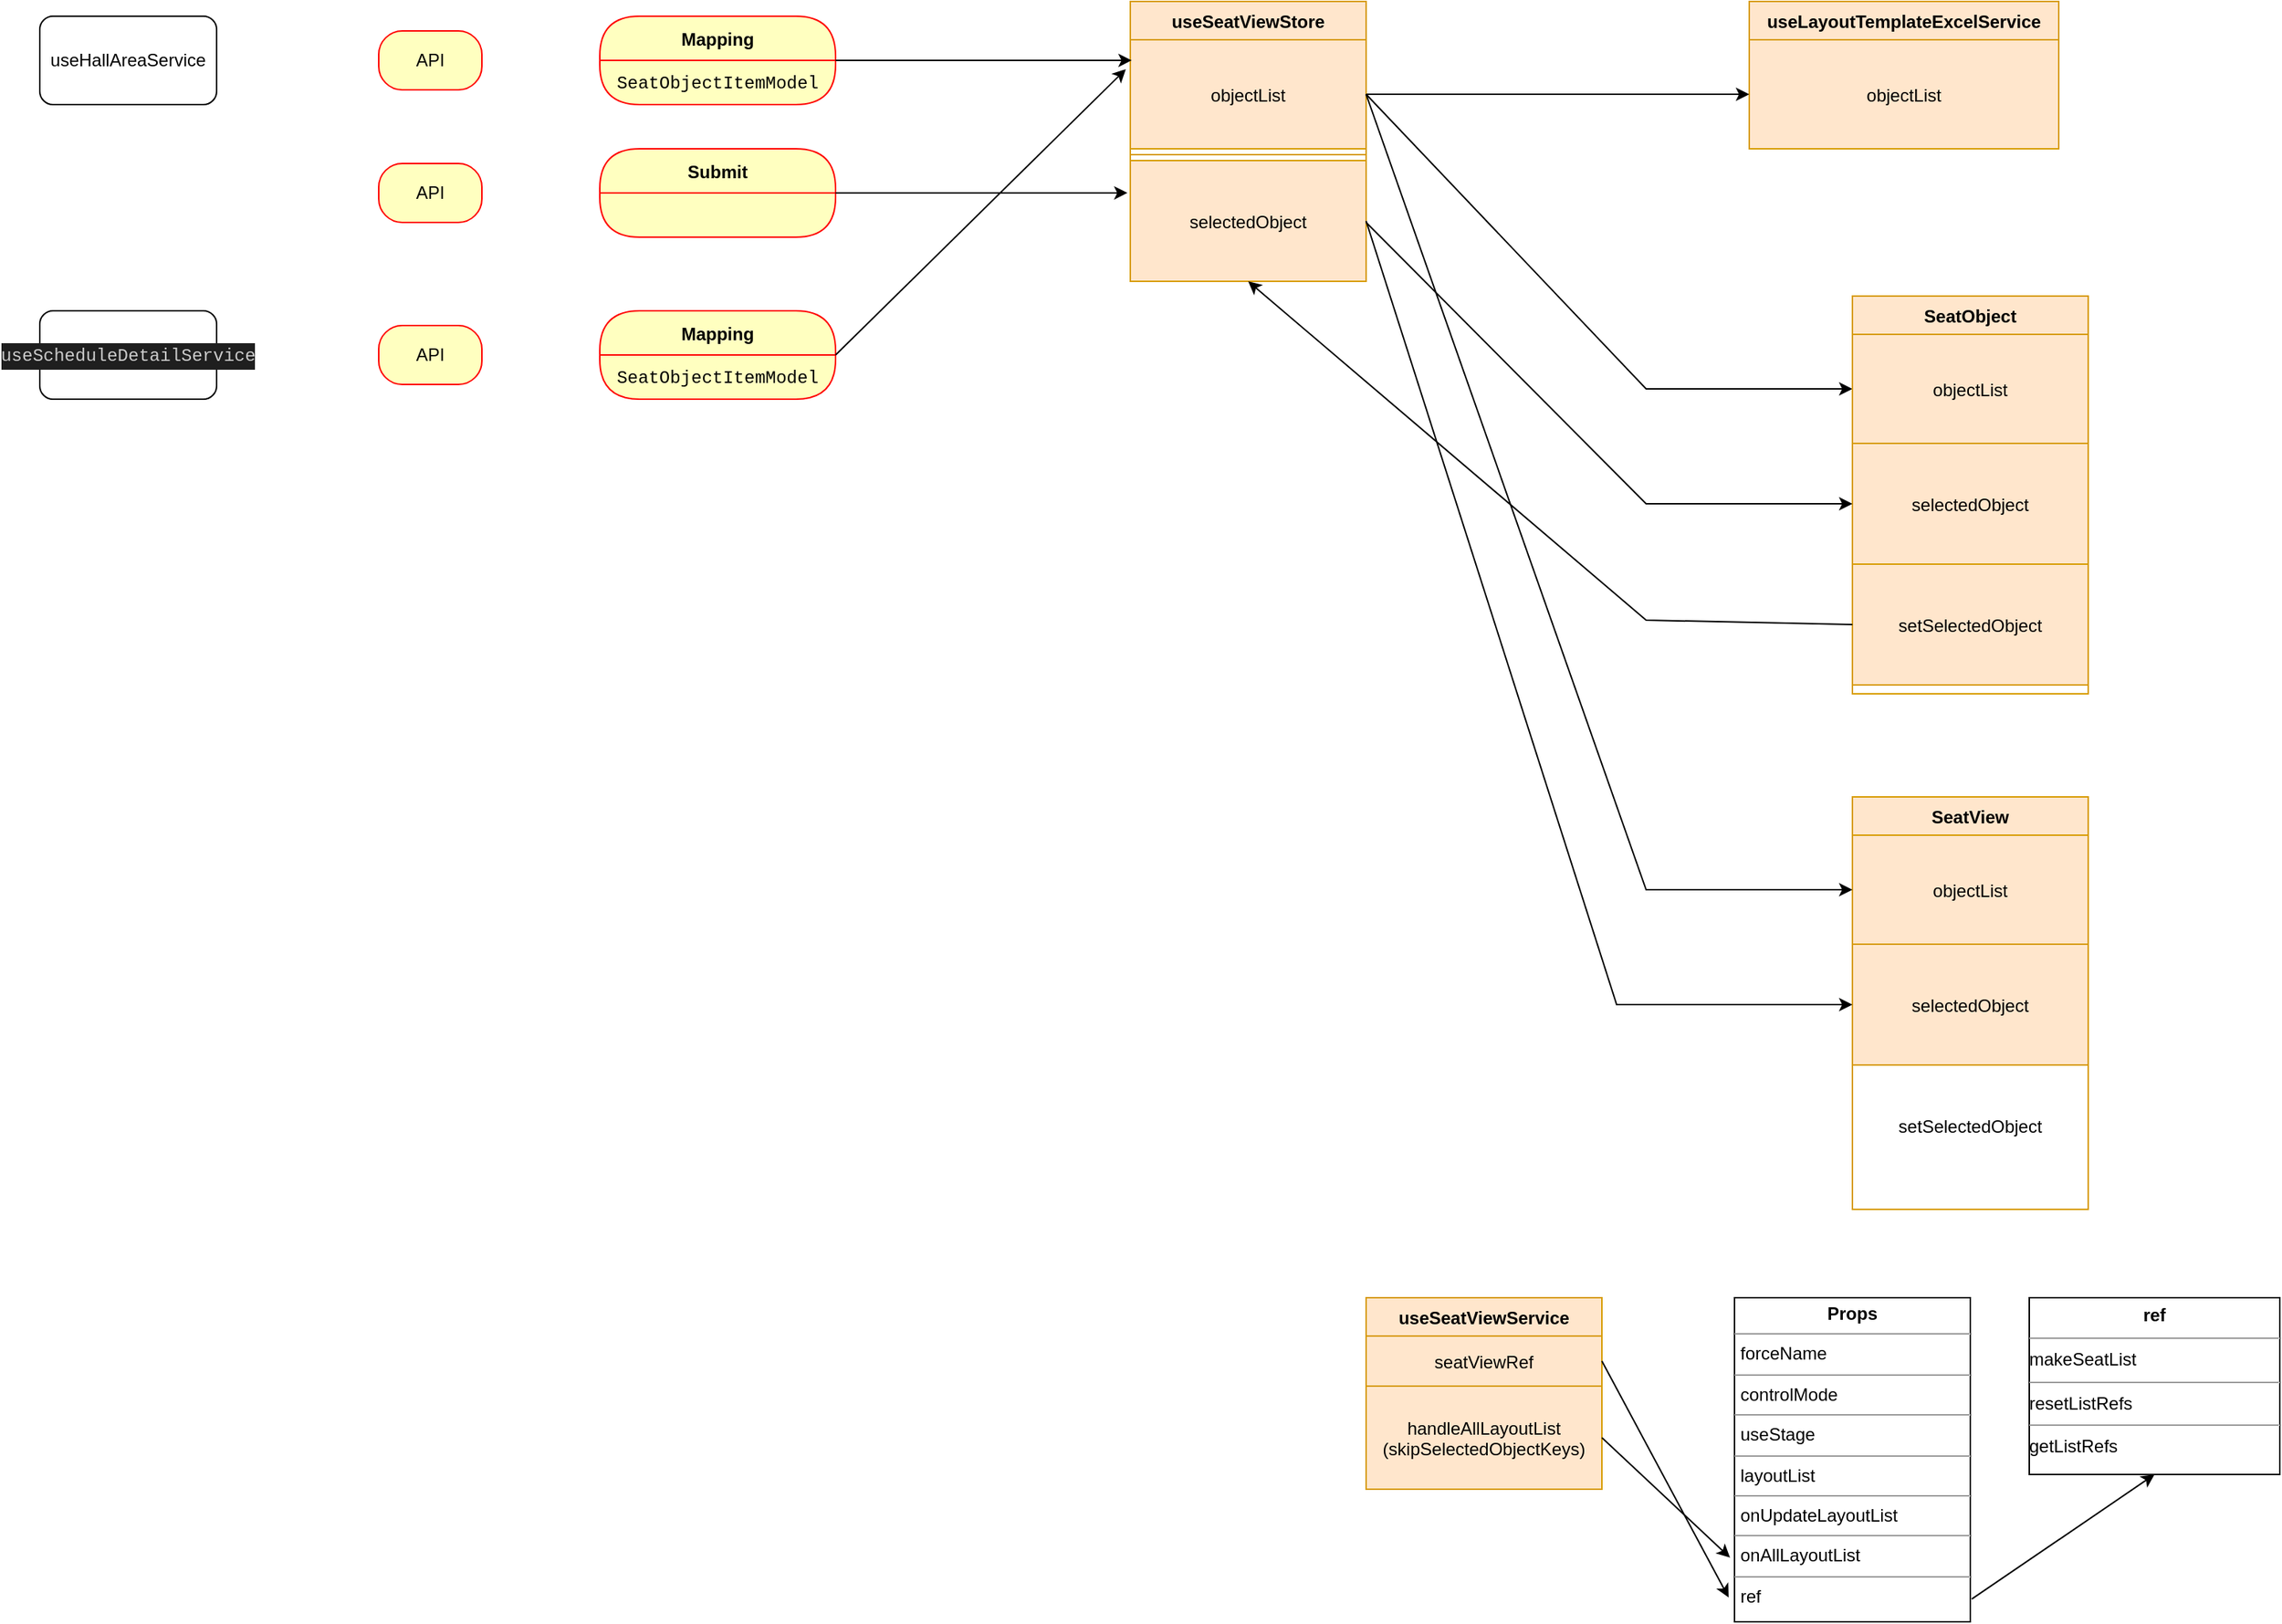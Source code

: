 <mxfile version="22.1.21" type="github">
  <diagram id="C5RBs43oDa-KdzZeNtuy" name="Page-1">
    <mxGraphModel dx="2042" dy="1155" grid="1" gridSize="10" guides="1" tooltips="1" connect="1" arrows="1" fold="1" page="1" pageScale="1" pageWidth="827" pageHeight="1169" math="0" shadow="0">
      <root>
        <mxCell id="WIyWlLk6GJQsqaUBKTNV-0" />
        <mxCell id="WIyWlLk6GJQsqaUBKTNV-1" parent="WIyWlLk6GJQsqaUBKTNV-0" />
        <mxCell id="zkfFHV4jXpPFQw0GAbJ--6" value="useSeatViewStore" style="swimlane;fontStyle=1;align=center;verticalAlign=top;childLayout=stackLayout;horizontal=1;startSize=26;horizontalStack=0;resizeParent=1;resizeLast=0;collapsible=1;marginBottom=0;rounded=0;shadow=0;strokeWidth=1;fillColor=#ffe6cc;strokeColor=#d79b00;" parent="WIyWlLk6GJQsqaUBKTNV-1" vertex="1">
          <mxGeometry x="810" y="60" width="160" height="190" as="geometry">
            <mxRectangle x="130" y="380" width="160" height="26" as="alternateBounds" />
          </mxGeometry>
        </mxCell>
        <mxCell id="zkfFHV4jXpPFQw0GAbJ--8" value="objectList" style="text;align=center;verticalAlign=middle;spacingLeft=4;spacingRight=4;overflow=hidden;rotatable=0;points=[[0,0.5],[1,0.5]];portConstraint=eastwest;rounded=0;shadow=0;html=0;fillColor=#ffe6cc;strokeColor=#d79b00;" parent="zkfFHV4jXpPFQw0GAbJ--6" vertex="1">
          <mxGeometry y="26" width="160" height="74" as="geometry" />
        </mxCell>
        <mxCell id="zkfFHV4jXpPFQw0GAbJ--9" value="" style="line;html=1;strokeWidth=1;align=left;verticalAlign=middle;spacingTop=-1;spacingLeft=3;spacingRight=3;rotatable=0;labelPosition=right;points=[];portConstraint=eastwest;fillColor=#ffe6cc;strokeColor=#d79b00;" parent="zkfFHV4jXpPFQw0GAbJ--6" vertex="1">
          <mxGeometry y="100" width="160" height="8" as="geometry" />
        </mxCell>
        <mxCell id="zkfFHV4jXpPFQw0GAbJ--11" value="selectedObject" style="text;align=center;verticalAlign=middle;spacingLeft=4;spacingRight=4;overflow=hidden;rotatable=0;points=[[0,0.5],[1,0.5]];portConstraint=eastwest;fillColor=#ffe6cc;strokeColor=#d79b00;" parent="zkfFHV4jXpPFQw0GAbJ--6" vertex="1">
          <mxGeometry y="108" width="160" height="82" as="geometry" />
        </mxCell>
        <mxCell id="tZ-ezWlLfvttpb_FpcXC-6" value="useHallAreaService" style="rounded=1;whiteSpace=wrap;html=1;" vertex="1" parent="WIyWlLk6GJQsqaUBKTNV-1">
          <mxGeometry x="70" y="70" width="120" height="60" as="geometry" />
        </mxCell>
        <mxCell id="tZ-ezWlLfvttpb_FpcXC-10" value="API" style="rounded=1;whiteSpace=wrap;html=1;arcSize=40;fontColor=#000000;fillColor=#ffffc0;strokeColor=#ff0000;" vertex="1" parent="WIyWlLk6GJQsqaUBKTNV-1">
          <mxGeometry x="300" y="80" width="70" height="40" as="geometry" />
        </mxCell>
        <mxCell id="tZ-ezWlLfvttpb_FpcXC-14" value="Mapping" style="swimlane;fontStyle=1;align=center;verticalAlign=middle;childLayout=stackLayout;horizontal=1;startSize=30;horizontalStack=0;resizeParent=0;resizeLast=1;container=0;fontColor=#000000;collapsible=0;rounded=1;arcSize=30;strokeColor=#ff0000;fillColor=#ffffc0;swimlaneFillColor=#ffffc0;dropTarget=0;" vertex="1" parent="WIyWlLk6GJQsqaUBKTNV-1">
          <mxGeometry x="450" y="70" width="160" height="60" as="geometry" />
        </mxCell>
        <mxCell id="tZ-ezWlLfvttpb_FpcXC-15" value="&lt;div style=&quot;font-family: Menlo, Monaco, &amp;quot;Courier New&amp;quot;, monospace; line-height: 18px;&quot;&gt;SeatObjectItemModel&lt;/div&gt;" style="text;html=1;strokeColor=none;fillColor=none;align=center;verticalAlign=middle;spacingLeft=4;spacingRight=4;whiteSpace=wrap;overflow=hidden;rotatable=0;fontColor=#000000;" vertex="1" parent="tZ-ezWlLfvttpb_FpcXC-14">
          <mxGeometry y="30" width="160" height="30" as="geometry" />
        </mxCell>
        <mxCell id="tZ-ezWlLfvttpb_FpcXC-17" value="" style="endArrow=classic;html=1;rounded=0;exitX=1;exitY=0;exitDx=0;exitDy=0;entryX=0.006;entryY=0.189;entryDx=0;entryDy=0;entryPerimeter=0;" edge="1" parent="WIyWlLk6GJQsqaUBKTNV-1" source="tZ-ezWlLfvttpb_FpcXC-15" target="zkfFHV4jXpPFQw0GAbJ--8">
          <mxGeometry width="50" height="50" relative="1" as="geometry">
            <mxPoint x="390" y="610" as="sourcePoint" />
            <mxPoint x="440" y="560" as="targetPoint" />
          </mxGeometry>
        </mxCell>
        <mxCell id="tZ-ezWlLfvttpb_FpcXC-19" value="" style="endArrow=classic;html=1;rounded=0;exitX=1;exitY=0.5;exitDx=0;exitDy=0;entryX=0;entryY=0.5;entryDx=0;entryDy=0;" edge="1" parent="WIyWlLk6GJQsqaUBKTNV-1" source="zkfFHV4jXpPFQw0GAbJ--8" target="tZ-ezWlLfvttpb_FpcXC-21">
          <mxGeometry width="50" height="50" relative="1" as="geometry">
            <mxPoint x="620" y="110" as="sourcePoint" />
            <mxPoint x="190" y="380" as="targetPoint" />
            <Array as="points">
              <mxPoint x="1160" y="323" />
            </Array>
          </mxGeometry>
        </mxCell>
        <mxCell id="tZ-ezWlLfvttpb_FpcXC-20" value="SeatObject" style="swimlane;fontStyle=1;align=center;verticalAlign=top;childLayout=stackLayout;horizontal=1;startSize=26;horizontalStack=0;resizeParent=1;resizeLast=0;collapsible=1;marginBottom=0;rounded=0;shadow=0;strokeWidth=1;fillColor=#ffe6cc;strokeColor=#d79b00;" vertex="1" parent="WIyWlLk6GJQsqaUBKTNV-1">
          <mxGeometry x="1300" y="260" width="160" height="270" as="geometry">
            <mxRectangle x="130" y="380" width="160" height="26" as="alternateBounds" />
          </mxGeometry>
        </mxCell>
        <mxCell id="tZ-ezWlLfvttpb_FpcXC-21" value="objectList" style="text;align=center;verticalAlign=middle;spacingLeft=4;spacingRight=4;overflow=hidden;rotatable=0;points=[[0,0.5],[1,0.5]];portConstraint=eastwest;rounded=0;shadow=0;html=0;fillColor=#ffe6cc;strokeColor=#d79b00;" vertex="1" parent="tZ-ezWlLfvttpb_FpcXC-20">
          <mxGeometry y="26" width="160" height="74" as="geometry" />
        </mxCell>
        <mxCell id="tZ-ezWlLfvttpb_FpcXC-23" value="selectedObject" style="text;align=center;verticalAlign=middle;spacingLeft=4;spacingRight=4;overflow=hidden;rotatable=0;points=[[0,0.5],[1,0.5]];portConstraint=eastwest;fillColor=#ffe6cc;strokeColor=#d79b00;" vertex="1" parent="tZ-ezWlLfvttpb_FpcXC-20">
          <mxGeometry y="100" width="160" height="82" as="geometry" />
        </mxCell>
        <mxCell id="tZ-ezWlLfvttpb_FpcXC-27" value="setSelectedObject" style="text;align=center;verticalAlign=middle;spacingLeft=4;spacingRight=4;overflow=hidden;rotatable=0;points=[[0,0.5],[1,0.5]];portConstraint=eastwest;fillColor=#ffe6cc;strokeColor=#d79b00;" vertex="1" parent="tZ-ezWlLfvttpb_FpcXC-20">
          <mxGeometry y="182" width="160" height="82" as="geometry" />
        </mxCell>
        <mxCell id="tZ-ezWlLfvttpb_FpcXC-28" value="" style="endArrow=classic;html=1;rounded=0;exitX=0;exitY=0.5;exitDx=0;exitDy=0;entryX=0.5;entryY=1;entryDx=0;entryDy=0;" edge="1" parent="WIyWlLk6GJQsqaUBKTNV-1" source="tZ-ezWlLfvttpb_FpcXC-27" target="zkfFHV4jXpPFQw0GAbJ--6">
          <mxGeometry width="50" height="50" relative="1" as="geometry">
            <mxPoint x="840" y="600" as="sourcePoint" />
            <mxPoint x="970" y="210" as="targetPoint" />
            <Array as="points">
              <mxPoint x="1160" y="480" />
            </Array>
          </mxGeometry>
        </mxCell>
        <mxCell id="tZ-ezWlLfvttpb_FpcXC-29" value="" style="endArrow=classic;html=1;rounded=0;entryX=0;entryY=0.5;entryDx=0;entryDy=0;" edge="1" parent="WIyWlLk6GJQsqaUBKTNV-1" target="tZ-ezWlLfvttpb_FpcXC-23">
          <mxGeometry width="50" height="50" relative="1" as="geometry">
            <mxPoint x="970" y="210" as="sourcePoint" />
            <mxPoint x="702" y="440" as="targetPoint" />
            <Array as="points">
              <mxPoint x="1160" y="401" />
            </Array>
          </mxGeometry>
        </mxCell>
        <mxCell id="tZ-ezWlLfvttpb_FpcXC-30" value="SeatView" style="swimlane;fontStyle=1;align=center;verticalAlign=top;childLayout=stackLayout;horizontal=1;startSize=26;horizontalStack=0;resizeParent=1;resizeLast=0;collapsible=1;marginBottom=0;rounded=0;shadow=0;strokeWidth=1;fillColor=#ffe6cc;strokeColor=#d79b00;" vertex="1" parent="WIyWlLk6GJQsqaUBKTNV-1">
          <mxGeometry x="1300" y="600" width="160" height="280" as="geometry">
            <mxRectangle x="130" y="380" width="160" height="26" as="alternateBounds" />
          </mxGeometry>
        </mxCell>
        <mxCell id="tZ-ezWlLfvttpb_FpcXC-31" value="objectList" style="text;align=center;verticalAlign=middle;spacingLeft=4;spacingRight=4;overflow=hidden;rotatable=0;points=[[0,0.5],[1,0.5]];portConstraint=eastwest;rounded=0;shadow=0;html=0;fillColor=#ffe6cc;strokeColor=#d79b00;" vertex="1" parent="tZ-ezWlLfvttpb_FpcXC-30">
          <mxGeometry y="26" width="160" height="74" as="geometry" />
        </mxCell>
        <mxCell id="tZ-ezWlLfvttpb_FpcXC-33" value="selectedObject" style="text;align=center;verticalAlign=middle;spacingLeft=4;spacingRight=4;overflow=hidden;rotatable=0;points=[[0,0.5],[1,0.5]];portConstraint=eastwest;fillColor=#ffe6cc;strokeColor=#d79b00;" vertex="1" parent="tZ-ezWlLfvttpb_FpcXC-30">
          <mxGeometry y="100" width="160" height="82" as="geometry" />
        </mxCell>
        <mxCell id="tZ-ezWlLfvttpb_FpcXC-35" value="setSelectedObject" style="text;align=center;verticalAlign=middle;spacingLeft=4;spacingRight=4;overflow=hidden;rotatable=0;points=[[0,0.5],[1,0.5]];portConstraint=eastwest;" vertex="1" parent="tZ-ezWlLfvttpb_FpcXC-30">
          <mxGeometry y="182" width="160" height="82" as="geometry" />
        </mxCell>
        <mxCell id="tZ-ezWlLfvttpb_FpcXC-36" value="" style="endArrow=classic;html=1;rounded=0;exitX=1;exitY=0.5;exitDx=0;exitDy=0;entryX=0;entryY=0.5;entryDx=0;entryDy=0;" edge="1" parent="WIyWlLk6GJQsqaUBKTNV-1" source="zkfFHV4jXpPFQw0GAbJ--8" target="tZ-ezWlLfvttpb_FpcXC-31">
          <mxGeometry width="50" height="50" relative="1" as="geometry">
            <mxPoint x="819" y="117" as="sourcePoint" />
            <mxPoint x="702" y="440" as="targetPoint" />
            <Array as="points">
              <mxPoint x="1160" y="663" />
            </Array>
          </mxGeometry>
        </mxCell>
        <mxCell id="tZ-ezWlLfvttpb_FpcXC-38" value="" style="endArrow=classic;html=1;rounded=0;exitX=1;exitY=0.5;exitDx=0;exitDy=0;entryX=0;entryY=0.5;entryDx=0;entryDy=0;" edge="1" parent="WIyWlLk6GJQsqaUBKTNV-1" source="zkfFHV4jXpPFQw0GAbJ--11" target="tZ-ezWlLfvttpb_FpcXC-33">
          <mxGeometry width="50" height="50" relative="1" as="geometry">
            <mxPoint x="980" y="133" as="sourcePoint" />
            <mxPoint x="1310" y="720" as="targetPoint" />
            <Array as="points">
              <mxPoint x="1140" y="741" />
            </Array>
          </mxGeometry>
        </mxCell>
        <mxCell id="tZ-ezWlLfvttpb_FpcXC-39" value="API" style="rounded=1;whiteSpace=wrap;html=1;arcSize=40;fontColor=#000000;fillColor=#ffffc0;strokeColor=#ff0000;" vertex="1" parent="WIyWlLk6GJQsqaUBKTNV-1">
          <mxGeometry x="300" y="170" width="70" height="40" as="geometry" />
        </mxCell>
        <mxCell id="tZ-ezWlLfvttpb_FpcXC-40" value="Submit" style="swimlane;fontStyle=1;align=center;verticalAlign=middle;childLayout=stackLayout;horizontal=1;startSize=30;horizontalStack=0;resizeParent=0;resizeLast=1;container=0;fontColor=#000000;collapsible=0;rounded=1;arcSize=30;strokeColor=#ff0000;fillColor=#ffffc0;swimlaneFillColor=#ffffc0;dropTarget=0;" vertex="1" parent="WIyWlLk6GJQsqaUBKTNV-1">
          <mxGeometry x="450" y="160" width="160" height="60" as="geometry" />
        </mxCell>
        <mxCell id="tZ-ezWlLfvttpb_FpcXC-42" value="" style="endArrow=classic;html=1;rounded=0;exitX=1;exitY=0.5;exitDx=0;exitDy=0;entryX=-0.012;entryY=0.268;entryDx=0;entryDy=0;entryPerimeter=0;" edge="1" parent="WIyWlLk6GJQsqaUBKTNV-1" source="tZ-ezWlLfvttpb_FpcXC-40" target="zkfFHV4jXpPFQw0GAbJ--11">
          <mxGeometry width="50" height="50" relative="1" as="geometry">
            <mxPoint x="620" y="110" as="sourcePoint" />
            <mxPoint x="821" y="110" as="targetPoint" />
          </mxGeometry>
        </mxCell>
        <mxCell id="tZ-ezWlLfvttpb_FpcXC-44" value="useLayoutTemplateExcelService" style="swimlane;fontStyle=1;align=center;verticalAlign=top;childLayout=stackLayout;horizontal=1;startSize=26;horizontalStack=0;resizeParent=1;resizeLast=0;collapsible=1;marginBottom=0;rounded=0;shadow=0;strokeWidth=1;fillColor=#ffe6cc;strokeColor=#d79b00;" vertex="1" parent="WIyWlLk6GJQsqaUBKTNV-1">
          <mxGeometry x="1230" y="60" width="210" height="100" as="geometry">
            <mxRectangle x="130" y="380" width="160" height="26" as="alternateBounds" />
          </mxGeometry>
        </mxCell>
        <mxCell id="tZ-ezWlLfvttpb_FpcXC-45" value="objectList" style="text;align=center;verticalAlign=middle;spacingLeft=4;spacingRight=4;overflow=hidden;rotatable=0;points=[[0,0.5],[1,0.5]];portConstraint=eastwest;rounded=0;shadow=0;html=0;fillColor=#ffe6cc;strokeColor=#d79b00;" vertex="1" parent="tZ-ezWlLfvttpb_FpcXC-44">
          <mxGeometry y="26" width="210" height="74" as="geometry" />
        </mxCell>
        <mxCell id="tZ-ezWlLfvttpb_FpcXC-48" value="" style="endArrow=classic;html=1;rounded=0;entryX=0;entryY=0.5;entryDx=0;entryDy=0;exitX=1;exitY=0.5;exitDx=0;exitDy=0;" edge="1" parent="WIyWlLk6GJQsqaUBKTNV-1" source="zkfFHV4jXpPFQw0GAbJ--8" target="tZ-ezWlLfvttpb_FpcXC-45">
          <mxGeometry width="50" height="50" relative="1" as="geometry">
            <mxPoint x="808" y="134" as="sourcePoint" />
            <mxPoint x="702" y="650" as="targetPoint" />
            <Array as="points" />
          </mxGeometry>
        </mxCell>
        <mxCell id="tZ-ezWlLfvttpb_FpcXC-49" value="&lt;div style=&quot;color: rgb(204, 204, 204); background-color: rgb(31, 31, 31); font-family: Menlo, Monaco, &amp;quot;Courier New&amp;quot;, monospace; line-height: 18px;&quot;&gt;useScheduleDetailService&lt;/div&gt;" style="rounded=1;whiteSpace=wrap;html=1;" vertex="1" parent="WIyWlLk6GJQsqaUBKTNV-1">
          <mxGeometry x="70" y="270" width="120" height="60" as="geometry" />
        </mxCell>
        <mxCell id="tZ-ezWlLfvttpb_FpcXC-50" value="API" style="rounded=1;whiteSpace=wrap;html=1;arcSize=40;fontColor=#000000;fillColor=#ffffc0;strokeColor=#ff0000;" vertex="1" parent="WIyWlLk6GJQsqaUBKTNV-1">
          <mxGeometry x="300" y="280" width="70" height="40" as="geometry" />
        </mxCell>
        <mxCell id="tZ-ezWlLfvttpb_FpcXC-51" value="Mapping" style="swimlane;fontStyle=1;align=center;verticalAlign=middle;childLayout=stackLayout;horizontal=1;startSize=30;horizontalStack=0;resizeParent=0;resizeLast=1;container=0;fontColor=#000000;collapsible=0;rounded=1;arcSize=30;strokeColor=#ff0000;fillColor=#ffffc0;swimlaneFillColor=#ffffc0;dropTarget=0;" vertex="1" parent="WIyWlLk6GJQsqaUBKTNV-1">
          <mxGeometry x="450" y="270" width="160" height="60" as="geometry" />
        </mxCell>
        <mxCell id="tZ-ezWlLfvttpb_FpcXC-52" value="&lt;div style=&quot;font-family: Menlo, Monaco, &amp;quot;Courier New&amp;quot;, monospace; line-height: 18px;&quot;&gt;SeatObjectItemModel&lt;/div&gt;" style="text;html=1;strokeColor=none;fillColor=none;align=center;verticalAlign=middle;spacingLeft=4;spacingRight=4;whiteSpace=wrap;overflow=hidden;rotatable=0;fontColor=#000000;" vertex="1" parent="tZ-ezWlLfvttpb_FpcXC-51">
          <mxGeometry y="30" width="160" height="30" as="geometry" />
        </mxCell>
        <mxCell id="tZ-ezWlLfvttpb_FpcXC-53" value="" style="endArrow=classic;html=1;rounded=0;exitX=1;exitY=0;exitDx=0;exitDy=0;entryX=-0.019;entryY=0.27;entryDx=0;entryDy=0;entryPerimeter=0;" edge="1" parent="WIyWlLk6GJQsqaUBKTNV-1" source="tZ-ezWlLfvttpb_FpcXC-52" target="zkfFHV4jXpPFQw0GAbJ--8">
          <mxGeometry width="50" height="50" relative="1" as="geometry">
            <mxPoint x="620" y="110" as="sourcePoint" />
            <mxPoint x="821" y="110" as="targetPoint" />
          </mxGeometry>
        </mxCell>
        <mxCell id="tZ-ezWlLfvttpb_FpcXC-55" value="&lt;p style=&quot;margin:0px;margin-top:4px;text-align:center;&quot;&gt;&lt;b&gt;Props&lt;/b&gt;&lt;/p&gt;&lt;hr size=&quot;1&quot;&gt;&lt;p style=&quot;margin:0px;margin-left:4px;&quot;&gt;forceName&lt;/p&gt;&lt;hr size=&quot;1&quot;&gt;&lt;p style=&quot;margin:0px;margin-left:4px;&quot;&gt;controlMode&lt;/p&gt;&lt;hr style=&quot;border-color: var(--border-color);&quot; size=&quot;1&quot;&gt;&lt;p style=&quot;border-color: var(--border-color); margin: 0px 0px 0px 4px;&quot;&gt;&lt;span style=&quot;background-color: initial;&quot;&gt;useStage&lt;/span&gt;&lt;br&gt;&lt;/p&gt;&lt;hr style=&quot;border-color: var(--border-color);&quot; size=&quot;1&quot;&gt;&lt;p style=&quot;border-color: var(--border-color); margin: 0px 0px 0px 4px;&quot;&gt;layoutList&lt;/p&gt;&lt;hr style=&quot;border-color: var(--border-color);&quot; size=&quot;1&quot;&gt;&lt;p style=&quot;border-color: var(--border-color); margin: 0px 0px 0px 4px;&quot;&gt;onUpdateLayoutList&lt;/p&gt;&lt;hr style=&quot;border-color: var(--border-color);&quot; size=&quot;1&quot;&gt;&lt;p style=&quot;border-color: var(--border-color); margin: 0px 0px 0px 4px;&quot;&gt;onAllLayoutList&lt;/p&gt;&lt;hr style=&quot;border-color: var(--border-color);&quot; size=&quot;1&quot;&gt;&lt;p style=&quot;border-color: var(--border-color); margin: 0px 0px 0px 4px;&quot;&gt;ref&lt;/p&gt;" style="verticalAlign=top;align=left;overflow=fill;fontSize=12;fontFamily=Helvetica;html=1;whiteSpace=wrap;" vertex="1" parent="WIyWlLk6GJQsqaUBKTNV-1">
          <mxGeometry x="1220" y="940" width="160" height="220" as="geometry" />
        </mxCell>
        <mxCell id="tZ-ezWlLfvttpb_FpcXC-56" value="&lt;p style=&quot;text-align: center; margin: 4px 0px 0px; line-height: 140%;&quot;&gt;&lt;b&gt;&lt;font face=&quot;Helvetica&quot;&gt;ref&lt;/font&gt;&lt;/b&gt;&lt;/p&gt;&lt;hr style=&quot;text-align: center; line-height: 140%;&quot; size=&quot;1&quot;&gt;&lt;div style=&quot;line-height: 140%;&quot;&gt;&lt;font face=&quot;Helvetica&quot;&gt;makeSeatList&lt;/font&gt;&lt;/div&gt;&lt;hr style=&quot;line-height: 140%;&quot; size=&quot;1&quot;&gt;&lt;div style=&quot;line-height: 140%;&quot;&gt;&lt;font face=&quot;Helvetica&quot;&gt;resetListRefs&lt;/font&gt;&lt;/div&gt;&lt;hr style=&quot;border-color: var(--border-color); line-height: 140%;&quot; size=&quot;1&quot;&gt;&lt;div style=&quot;line-height: 140%;&quot;&gt;&lt;font face=&quot;Helvetica&quot;&gt;getListRefs&lt;/font&gt;&lt;/div&gt;&lt;p style=&quot;border-color: var(--border-color); margin: 0px 0px 0px 4px; line-height: 140%;&quot;&gt;&lt;br&gt;&lt;/p&gt;&lt;p style=&quot;border-color: var(--border-color); margin: 0px 0px 0px 4px; line-height: 140%;&quot;&gt;&lt;br style=&quot;border-color: var(--border-color);&quot;&gt;&lt;/p&gt;&lt;p style=&quot;border-color: var(--border-color); margin: 0px 0px 0px 4px; line-height: 140%;&quot;&gt;&lt;br style=&quot;border-color: var(--border-color);&quot;&gt;&lt;/p&gt;&lt;p style=&quot;border-color: var(--border-color); margin: 0px 0px 0px 4px; line-height: 140%;&quot;&gt;&lt;br style=&quot;border-color: var(--border-color);&quot;&gt;&lt;/p&gt;&lt;p style=&quot;border-color: var(--border-color); margin: 0px 0px 0px 4px; line-height: 140%;&quot;&gt;&lt;br style=&quot;border-color: var(--border-color);&quot;&gt;&lt;/p&gt;" style="verticalAlign=top;align=left;overflow=fill;fontSize=12;fontFamily=Helvetica;html=1;whiteSpace=wrap;spacing=2;spacingLeft=0;horizontal=1;" vertex="1" parent="WIyWlLk6GJQsqaUBKTNV-1">
          <mxGeometry x="1420" y="940" width="170" height="120" as="geometry" />
        </mxCell>
        <mxCell id="tZ-ezWlLfvttpb_FpcXC-59" value="useSeatViewService" style="swimlane;fontStyle=1;align=center;verticalAlign=top;childLayout=stackLayout;horizontal=1;startSize=26;horizontalStack=0;resizeParent=1;resizeLast=0;collapsible=1;marginBottom=0;rounded=0;shadow=0;strokeWidth=1;fillColor=#ffe6cc;strokeColor=#d79b00;" vertex="1" parent="WIyWlLk6GJQsqaUBKTNV-1">
          <mxGeometry x="970" y="940" width="160" height="130" as="geometry">
            <mxRectangle x="130" y="380" width="160" height="26" as="alternateBounds" />
          </mxGeometry>
        </mxCell>
        <mxCell id="tZ-ezWlLfvttpb_FpcXC-60" value="seatViewRef" style="text;align=center;verticalAlign=middle;spacingLeft=4;spacingRight=4;overflow=hidden;rotatable=0;points=[[0,0.5],[1,0.5]];portConstraint=eastwest;rounded=0;shadow=0;html=0;fillColor=#ffe6cc;strokeColor=#d79b00;" vertex="1" parent="tZ-ezWlLfvttpb_FpcXC-59">
          <mxGeometry y="26" width="160" height="34" as="geometry" />
        </mxCell>
        <mxCell id="tZ-ezWlLfvttpb_FpcXC-61" value="handleAllLayoutList&#xa;(skipSelectedObjectKeys)" style="text;align=center;verticalAlign=middle;spacingLeft=4;spacingRight=4;overflow=hidden;rotatable=0;points=[[0,0.5],[1,0.5]];portConstraint=eastwest;fillColor=#ffe6cc;strokeColor=#d79b00;" vertex="1" parent="tZ-ezWlLfvttpb_FpcXC-59">
          <mxGeometry y="60" width="160" height="70" as="geometry" />
        </mxCell>
        <mxCell id="tZ-ezWlLfvttpb_FpcXC-63" value="" style="endArrow=classic;html=1;rounded=0;exitX=1;exitY=0.5;exitDx=0;exitDy=0;entryX=-0.025;entryY=0.925;entryDx=0;entryDy=0;entryPerimeter=0;" edge="1" parent="WIyWlLk6GJQsqaUBKTNV-1" source="tZ-ezWlLfvttpb_FpcXC-60" target="tZ-ezWlLfvttpb_FpcXC-55">
          <mxGeometry width="50" height="50" relative="1" as="geometry">
            <mxPoint x="960" y="1050" as="sourcePoint" />
            <mxPoint x="1010" y="1000" as="targetPoint" />
          </mxGeometry>
        </mxCell>
        <mxCell id="tZ-ezWlLfvttpb_FpcXC-64" value="" style="endArrow=classic;html=1;rounded=0;exitX=1.006;exitY=0.93;exitDx=0;exitDy=0;entryX=0.5;entryY=1;entryDx=0;entryDy=0;exitPerimeter=0;" edge="1" parent="WIyWlLk6GJQsqaUBKTNV-1" source="tZ-ezWlLfvttpb_FpcXC-55" target="tZ-ezWlLfvttpb_FpcXC-56">
          <mxGeometry width="50" height="50" relative="1" as="geometry">
            <mxPoint x="1140" y="993" as="sourcePoint" />
            <mxPoint x="1226" y="1154" as="targetPoint" />
          </mxGeometry>
        </mxCell>
        <mxCell id="tZ-ezWlLfvttpb_FpcXC-65" value="" style="endArrow=classic;html=1;rounded=0;exitX=1;exitY=0.5;exitDx=0;exitDy=0;entryX=-0.019;entryY=0.802;entryDx=0;entryDy=0;entryPerimeter=0;" edge="1" parent="WIyWlLk6GJQsqaUBKTNV-1" source="tZ-ezWlLfvttpb_FpcXC-61" target="tZ-ezWlLfvttpb_FpcXC-55">
          <mxGeometry width="50" height="50" relative="1" as="geometry">
            <mxPoint x="1140" y="993" as="sourcePoint" />
            <mxPoint x="1226" y="1154" as="targetPoint" />
          </mxGeometry>
        </mxCell>
      </root>
    </mxGraphModel>
  </diagram>
</mxfile>

